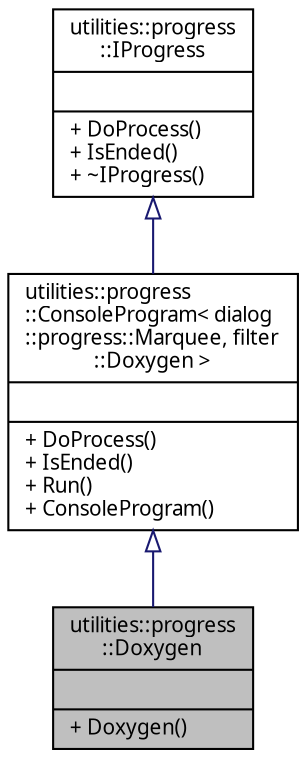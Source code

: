 digraph "utilities::progress::Doxygen"
{
 // INTERACTIVE_SVG=YES
  edge [fontname="Verdana",fontsize="10",labelfontname="Verdana",labelfontsize="10"];
  node [fontname="Verdana",fontsize="10",shape=record];
  Node1 [label="{utilities::progress\l::Doxygen\n||+ Doxygen()\l}",height=0.2,width=0.4,color="black", fillcolor="grey75", style="filled", fontcolor="black"];
  Node2 -> Node1 [dir="back",color="midnightblue",fontsize="10",style="solid",arrowtail="onormal",fontname="Verdana"];
  Node2 [label="{utilities::progress\l::ConsoleProgram\< dialog\l::progress::Marquee, filter\l::Doxygen \>\n||+ DoProcess()\l+ IsEnded()\l+ Run()\l+ ConsoleProgram()\l}",height=0.2,width=0.4,color="black", fillcolor="white", style="filled",URL="$classutilities_1_1progress_1_1_console_program.html"];
  Node3 -> Node2 [dir="back",color="midnightblue",fontsize="10",style="solid",arrowtail="onormal",fontname="Verdana"];
  Node3 [label="{utilities::progress\l::IProgress\n||+ DoProcess()\l+ IsEnded()\l+ ~IProgress()\l}",height=0.2,width=0.4,color="black", fillcolor="white", style="filled",URL="$classutilities_1_1progress_1_1_i_progress.html",tooltip="Класс входит в Проект Progress   Интерфейсный класс для классов-оберток, выполняющих конкретную работ..."];
}
